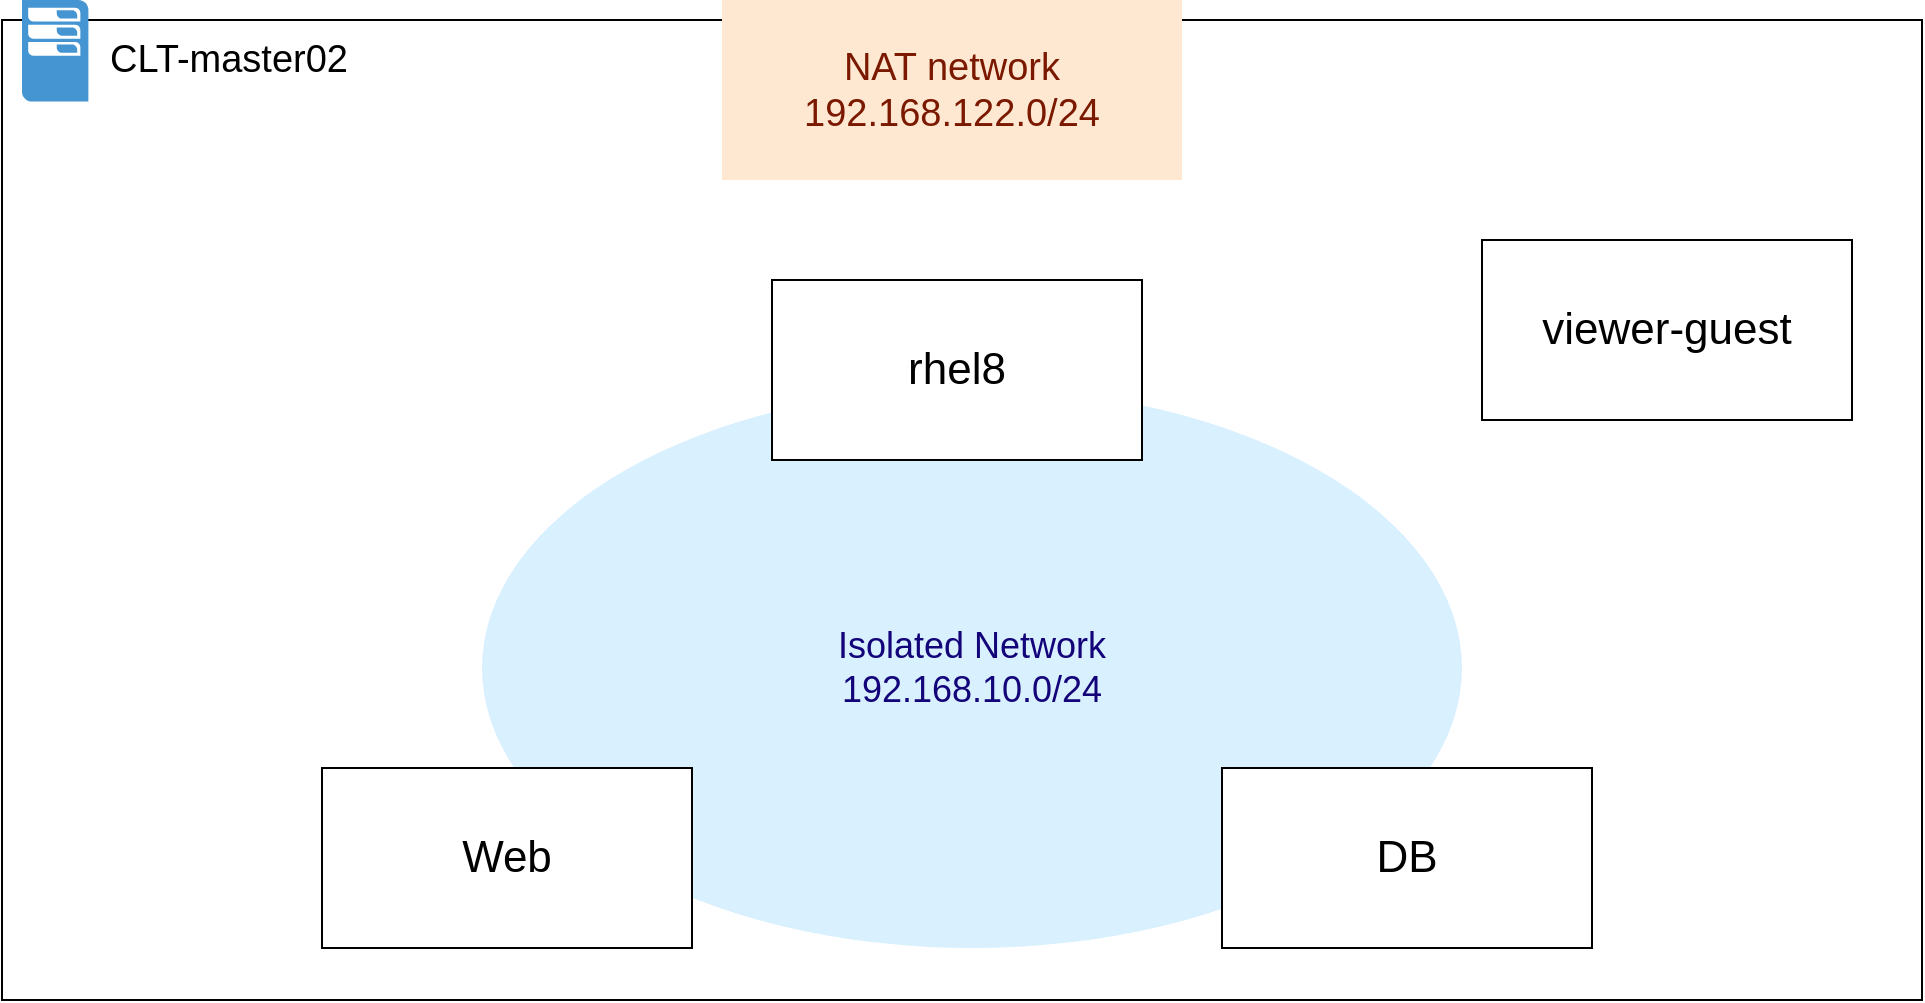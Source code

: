 <mxfile version="20.8.13" type="github">
  <diagram name="페이지-1" id="E3Nfmj0UPKqn4euKRgJr">
    <mxGraphModel dx="1325" dy="1481" grid="1" gridSize="10" guides="1" tooltips="1" connect="1" arrows="1" fold="1" page="1" pageScale="1" pageWidth="1169" pageHeight="827" math="0" shadow="0">
      <root>
        <mxCell id="0" />
        <mxCell id="1" style="locked=1;" parent="0" />
        <mxCell id="SxxazjnEcDOOSWcFCbGN-16" value="" style="group" vertex="1" connectable="0" parent="1">
          <mxGeometry x="40" y="-60" width="960" height="500" as="geometry" />
        </mxCell>
        <mxCell id="SxxazjnEcDOOSWcFCbGN-1" value="" style="rounded=0;whiteSpace=wrap;html=1;" vertex="1" parent="SxxazjnEcDOOSWcFCbGN-16">
          <mxGeometry y="10" width="960" height="490" as="geometry" />
        </mxCell>
        <mxCell id="SxxazjnEcDOOSWcFCbGN-2" value="" style="pointerEvents=1;shadow=0;dashed=0;html=1;strokeColor=none;fillColor=#4495D1;labelPosition=center;verticalLabelPosition=bottom;verticalAlign=top;align=center;outlineConnect=0;shape=mxgraph.veeam.2d.esx_esxi;" vertex="1" parent="SxxazjnEcDOOSWcFCbGN-16">
          <mxGeometry x="10" width="33.2" height="50.8" as="geometry" />
        </mxCell>
        <mxCell id="SxxazjnEcDOOSWcFCbGN-3" value="&lt;font style=&quot;font-size: 19px;&quot;&gt;CLT-master02&lt;/font&gt;" style="text;html=1;strokeColor=none;fillColor=none;align=center;verticalAlign=middle;whiteSpace=wrap;rounded=0;" vertex="1" parent="SxxazjnEcDOOSWcFCbGN-16">
          <mxGeometry x="50" y="10" width="126.8" height="39.6" as="geometry" />
        </mxCell>
        <mxCell id="SxxazjnEcDOOSWcFCbGN-19" value="0.5" style="locked=1;" parent="0" />
        <mxCell id="SxxazjnEcDOOSWcFCbGN-20" value="&lt;font color=&quot;#14047a&quot; style=&quot;font-size: 18px;&quot;&gt;Isolated Network&lt;br&gt;192.168.10.0/24&lt;/font&gt;" style="ellipse;whiteSpace=wrap;html=1;fillColor=#D9F0FF;strokeColor=none;" vertex="1" parent="SxxazjnEcDOOSWcFCbGN-19">
          <mxGeometry x="280" y="134" width="490" height="280" as="geometry" />
        </mxCell>
        <mxCell id="SxxazjnEcDOOSWcFCbGN-21" value="&lt;font color=&quot;#7a1800&quot;&gt;NAT network&lt;br&gt;192.168.122.0/24&lt;/font&gt;" style="rounded=0;whiteSpace=wrap;html=1;fontSize=19;fontColor=#14047A;fillColor=#FFE8D1;strokeColor=none;" vertex="1" parent="SxxazjnEcDOOSWcFCbGN-19">
          <mxGeometry x="400" y="-60" width="230" height="90" as="geometry" />
        </mxCell>
        <mxCell id="SxxazjnEcDOOSWcFCbGN-24" value="line" parent="0" />
        <mxCell id="SxxazjnEcDOOSWcFCbGN-8" value="001" style="locked=1;" parent="0" />
        <mxCell id="SxxazjnEcDOOSWcFCbGN-9" value="&lt;font style=&quot;font-size: 22px;&quot;&gt;rhel8&lt;/font&gt;" style="rounded=0;whiteSpace=wrap;html=1;" vertex="1" parent="SxxazjnEcDOOSWcFCbGN-8">
          <mxGeometry x="425" y="80" width="185" height="90" as="geometry" />
        </mxCell>
        <mxCell id="SxxazjnEcDOOSWcFCbGN-10" value="" style="shape=image;html=1;verticalAlign=top;verticalLabelPosition=bottom;labelBackgroundColor=#ffffff;imageAspect=0;aspect=fixed;image=https://cdn1.iconfinder.com/data/icons/Futurosoft%20Icons%200.5.2/128x128/apps/redhat.png" vertex="1" parent="SxxazjnEcDOOSWcFCbGN-8">
          <mxGeometry x="385" y="50" width="59.2" height="59.2" as="geometry" />
        </mxCell>
        <mxCell id="SxxazjnEcDOOSWcFCbGN-11" value="&lt;font style=&quot;font-size: 22px;&quot;&gt;Web&lt;/font&gt;" style="rounded=0;whiteSpace=wrap;html=1;" vertex="1" parent="SxxazjnEcDOOSWcFCbGN-8">
          <mxGeometry x="200" y="324" width="185" height="90" as="geometry" />
        </mxCell>
        <mxCell id="SxxazjnEcDOOSWcFCbGN-12" value="" style="shape=image;html=1;verticalAlign=top;verticalLabelPosition=bottom;labelBackgroundColor=#ffffff;imageAspect=0;aspect=fixed;image=https://cdn1.iconfinder.com/data/icons/Futurosoft%20Icons%200.5.2/128x128/apps/redhat.png" vertex="1" parent="SxxazjnEcDOOSWcFCbGN-8">
          <mxGeometry x="160" y="294" width="59.2" height="59.2" as="geometry" />
        </mxCell>
        <mxCell id="SxxazjnEcDOOSWcFCbGN-13" value="&lt;font style=&quot;font-size: 22px;&quot;&gt;DB&lt;/font&gt;" style="rounded=0;whiteSpace=wrap;html=1;" vertex="1" parent="SxxazjnEcDOOSWcFCbGN-8">
          <mxGeometry x="650" y="324" width="185" height="90" as="geometry" />
        </mxCell>
        <mxCell id="SxxazjnEcDOOSWcFCbGN-14" value="" style="shape=image;html=1;verticalAlign=top;verticalLabelPosition=bottom;labelBackgroundColor=#ffffff;imageAspect=0;aspect=fixed;image=https://cdn1.iconfinder.com/data/icons/Futurosoft%20Icons%200.5.2/128x128/apps/redhat.png" vertex="1" parent="SxxazjnEcDOOSWcFCbGN-8">
          <mxGeometry x="610" y="294" width="59.2" height="59.2" as="geometry" />
        </mxCell>
        <mxCell id="SxxazjnEcDOOSWcFCbGN-22" value="&lt;font style=&quot;font-size: 22px;&quot;&gt;viewer-guest&lt;/font&gt;" style="rounded=0;whiteSpace=wrap;html=1;" vertex="1" parent="SxxazjnEcDOOSWcFCbGN-8">
          <mxGeometry x="780" y="60" width="185" height="90" as="geometry" />
        </mxCell>
        <mxCell id="SxxazjnEcDOOSWcFCbGN-23" value="" style="shape=image;html=1;verticalAlign=top;verticalLabelPosition=bottom;labelBackgroundColor=#ffffff;imageAspect=0;aspect=fixed;image=https://cdn1.iconfinder.com/data/icons/Futurosoft%20Icons%200.5.2/128x128/apps/redhat.png" vertex="1" parent="SxxazjnEcDOOSWcFCbGN-8">
          <mxGeometry x="740" y="30" width="59.2" height="59.2" as="geometry" />
        </mxCell>
      </root>
    </mxGraphModel>
  </diagram>
</mxfile>
